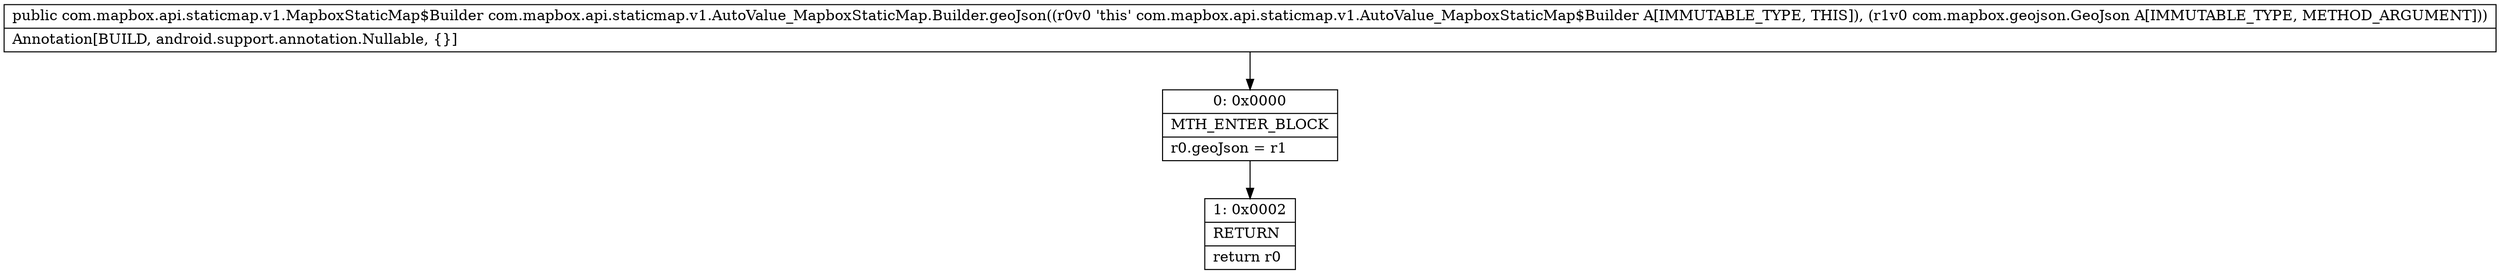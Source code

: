 digraph "CFG forcom.mapbox.api.staticmap.v1.AutoValue_MapboxStaticMap.Builder.geoJson(Lcom\/mapbox\/geojson\/GeoJson;)Lcom\/mapbox\/api\/staticmap\/v1\/MapboxStaticMap$Builder;" {
Node_0 [shape=record,label="{0\:\ 0x0000|MTH_ENTER_BLOCK\l|r0.geoJson = r1\l}"];
Node_1 [shape=record,label="{1\:\ 0x0002|RETURN\l|return r0\l}"];
MethodNode[shape=record,label="{public com.mapbox.api.staticmap.v1.MapboxStaticMap$Builder com.mapbox.api.staticmap.v1.AutoValue_MapboxStaticMap.Builder.geoJson((r0v0 'this' com.mapbox.api.staticmap.v1.AutoValue_MapboxStaticMap$Builder A[IMMUTABLE_TYPE, THIS]), (r1v0 com.mapbox.geojson.GeoJson A[IMMUTABLE_TYPE, METHOD_ARGUMENT]))  | Annotation[BUILD, android.support.annotation.Nullable, \{\}]\l}"];
MethodNode -> Node_0;
Node_0 -> Node_1;
}

